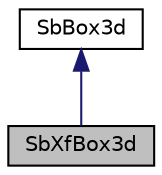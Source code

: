 digraph "SbXfBox3d"
{
 // LATEX_PDF_SIZE
  edge [fontname="Helvetica",fontsize="10",labelfontname="Helvetica",labelfontsize="10"];
  node [fontname="Helvetica",fontsize="10",shape=record];
  Node1 [label="SbXfBox3d",height=0.2,width=0.4,color="black", fillcolor="grey75", style="filled", fontcolor="black",tooltip="The SbXfBox3d class is a 3 dimensional box with double precision coordinates and an attached transfor..."];
  Node2 -> Node1 [dir="back",color="midnightblue",fontsize="10",style="solid",fontname="Helvetica"];
  Node2 [label="SbBox3d",height=0.2,width=0.4,color="black", fillcolor="white", style="filled",URL="$classSbBox3d.html",tooltip="The SbBox3d class is an abstraction for an axis aligned 3 dimensional box."];
}
